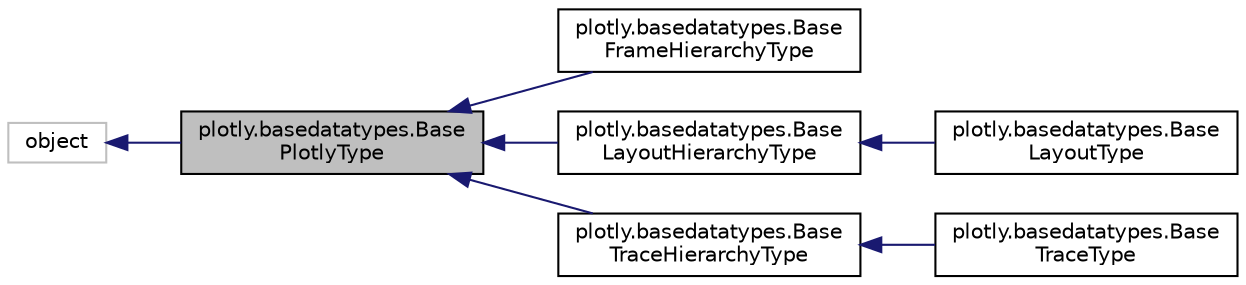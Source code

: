 digraph "plotly.basedatatypes.BasePlotlyType"
{
 // LATEX_PDF_SIZE
  edge [fontname="Helvetica",fontsize="10",labelfontname="Helvetica",labelfontsize="10"];
  node [fontname="Helvetica",fontsize="10",shape=record];
  rankdir="LR";
  Node1 [label="plotly.basedatatypes.Base\lPlotlyType",height=0.2,width=0.4,color="black", fillcolor="grey75", style="filled", fontcolor="black",tooltip=" "];
  Node2 -> Node1 [dir="back",color="midnightblue",fontsize="10",style="solid",fontname="Helvetica"];
  Node2 [label="object",height=0.2,width=0.4,color="grey75", fillcolor="white", style="filled",tooltip=" "];
  Node1 -> Node3 [dir="back",color="midnightblue",fontsize="10",style="solid",fontname="Helvetica"];
  Node3 [label="plotly.basedatatypes.Base\lFrameHierarchyType",height=0.2,width=0.4,color="black", fillcolor="white", style="filled",URL="$classplotly_1_1basedatatypes_1_1_base_frame_hierarchy_type.html",tooltip=" "];
  Node1 -> Node4 [dir="back",color="midnightblue",fontsize="10",style="solid",fontname="Helvetica"];
  Node4 [label="plotly.basedatatypes.Base\lLayoutHierarchyType",height=0.2,width=0.4,color="black", fillcolor="white", style="filled",URL="$classplotly_1_1basedatatypes_1_1_base_layout_hierarchy_type.html",tooltip=" "];
  Node4 -> Node5 [dir="back",color="midnightblue",fontsize="10",style="solid",fontname="Helvetica"];
  Node5 [label="plotly.basedatatypes.Base\lLayoutType",height=0.2,width=0.4,color="black", fillcolor="white", style="filled",URL="$classplotly_1_1basedatatypes_1_1_base_layout_type.html",tooltip=" "];
  Node1 -> Node6 [dir="back",color="midnightblue",fontsize="10",style="solid",fontname="Helvetica"];
  Node6 [label="plotly.basedatatypes.Base\lTraceHierarchyType",height=0.2,width=0.4,color="black", fillcolor="white", style="filled",URL="$classplotly_1_1basedatatypes_1_1_base_trace_hierarchy_type.html",tooltip=" "];
  Node6 -> Node7 [dir="back",color="midnightblue",fontsize="10",style="solid",fontname="Helvetica"];
  Node7 [label="plotly.basedatatypes.Base\lTraceType",height=0.2,width=0.4,color="black", fillcolor="white", style="filled",URL="$classplotly_1_1basedatatypes_1_1_base_trace_type.html",tooltip=" "];
}
